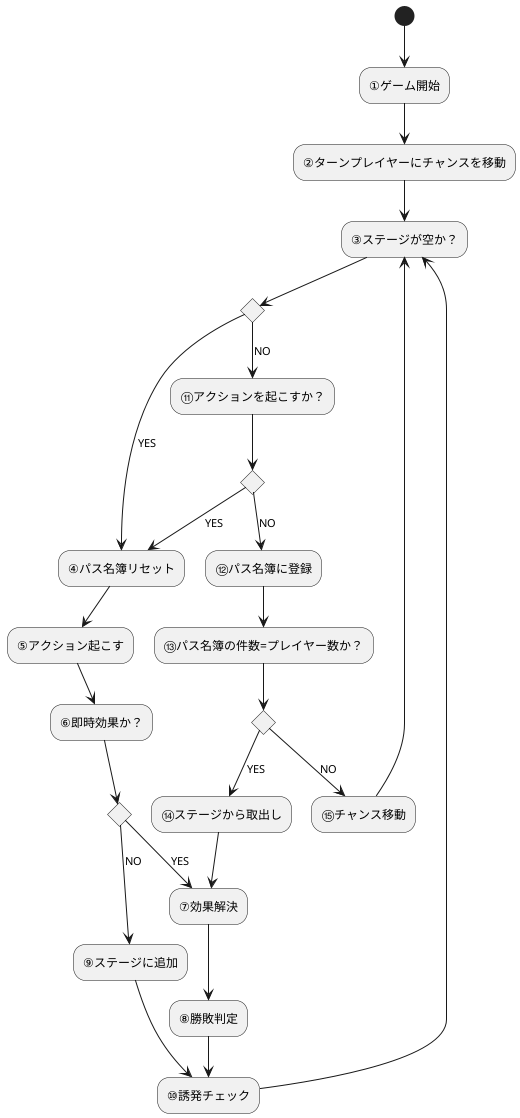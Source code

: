 @startuml
(*) --> "①ゲーム開始"
--> "②ターンプレイヤーにチャンスを移動"
-->"③ステージが空か？"

if "" then
    -->[YES] "④パス名簿リセット"
    --> "⑤アクション起こす"
    --> "⑥即時効果か？"
    if "" then
        -->[YES] "⑦効果解決"
        --> "⑧勝敗判定"
        --> "⑩誘発チェック"
    else
        -->[NO] "⑨ステージに追加"
        --> "⑩誘発チェック"
    endif
    --> "③ステージが空か？"
else
    -->[NO] "⑪アクションを起こすか？"
    if "" then
        -->[YES] "④パス名簿リセット"
    else
        --> [NO] "⑫パス名簿に登録"
        --> "⑬パス名簿の件数=プレイヤー数か？"
        if "" then
            -->[YES] ”⑭ステージから取出し”
            --> "⑦効果解決"
        else
            --> [NO] "⑮チャンス移動"
            --> "③ステージが空か？"
        endif
    endif
endif
@enduml